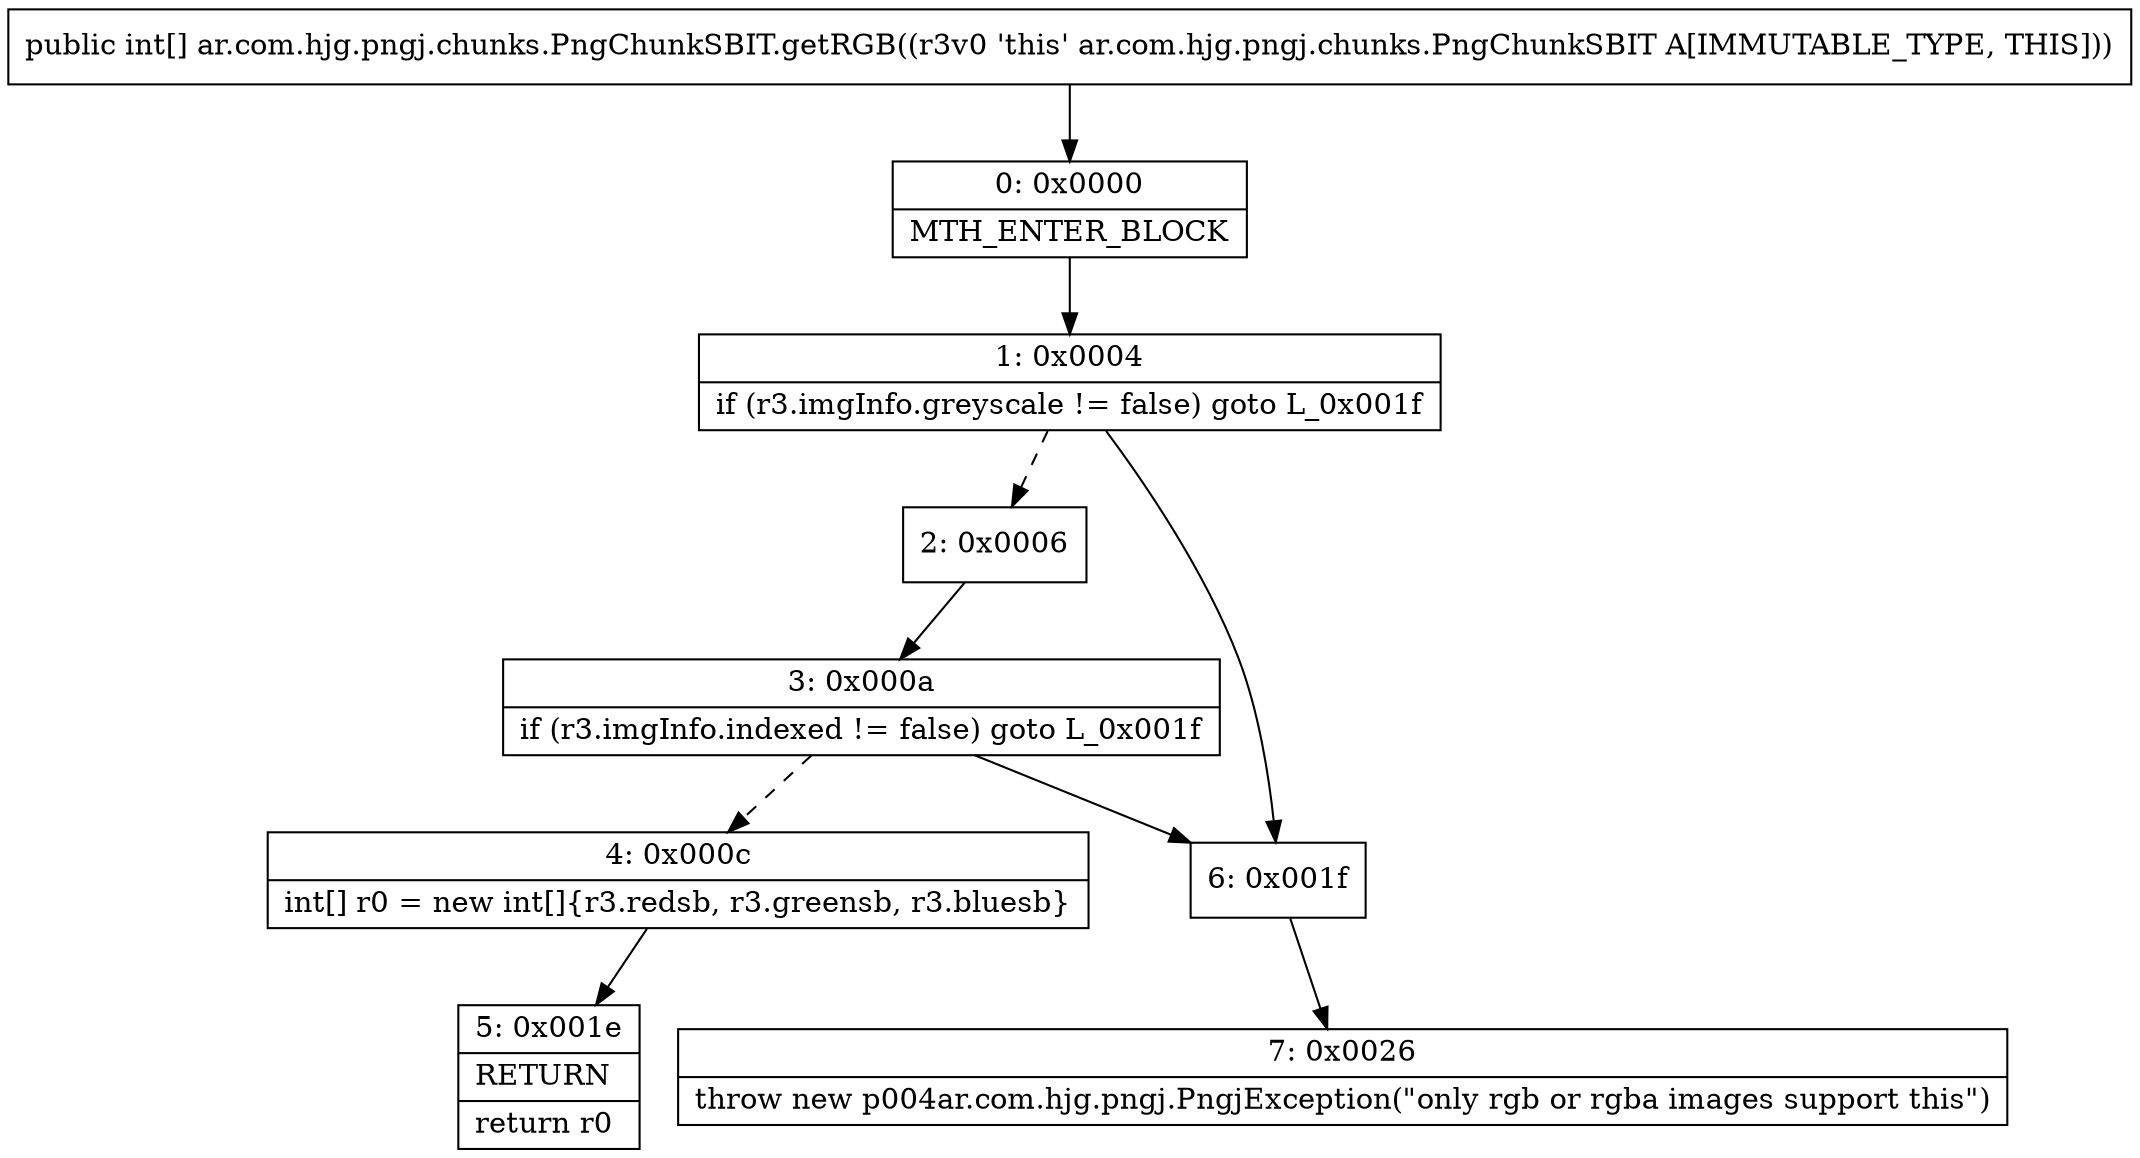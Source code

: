 digraph "CFG forar.com.hjg.pngj.chunks.PngChunkSBIT.getRGB()[I" {
Node_0 [shape=record,label="{0\:\ 0x0000|MTH_ENTER_BLOCK\l}"];
Node_1 [shape=record,label="{1\:\ 0x0004|if (r3.imgInfo.greyscale != false) goto L_0x001f\l}"];
Node_2 [shape=record,label="{2\:\ 0x0006}"];
Node_3 [shape=record,label="{3\:\ 0x000a|if (r3.imgInfo.indexed != false) goto L_0x001f\l}"];
Node_4 [shape=record,label="{4\:\ 0x000c|int[] r0 = new int[]\{r3.redsb, r3.greensb, r3.bluesb\}\l}"];
Node_5 [shape=record,label="{5\:\ 0x001e|RETURN\l|return r0\l}"];
Node_6 [shape=record,label="{6\:\ 0x001f}"];
Node_7 [shape=record,label="{7\:\ 0x0026|throw new p004ar.com.hjg.pngj.PngjException(\"only rgb or rgba images support this\")\l}"];
MethodNode[shape=record,label="{public int[] ar.com.hjg.pngj.chunks.PngChunkSBIT.getRGB((r3v0 'this' ar.com.hjg.pngj.chunks.PngChunkSBIT A[IMMUTABLE_TYPE, THIS])) }"];
MethodNode -> Node_0;
Node_0 -> Node_1;
Node_1 -> Node_2[style=dashed];
Node_1 -> Node_6;
Node_2 -> Node_3;
Node_3 -> Node_4[style=dashed];
Node_3 -> Node_6;
Node_4 -> Node_5;
Node_6 -> Node_7;
}


